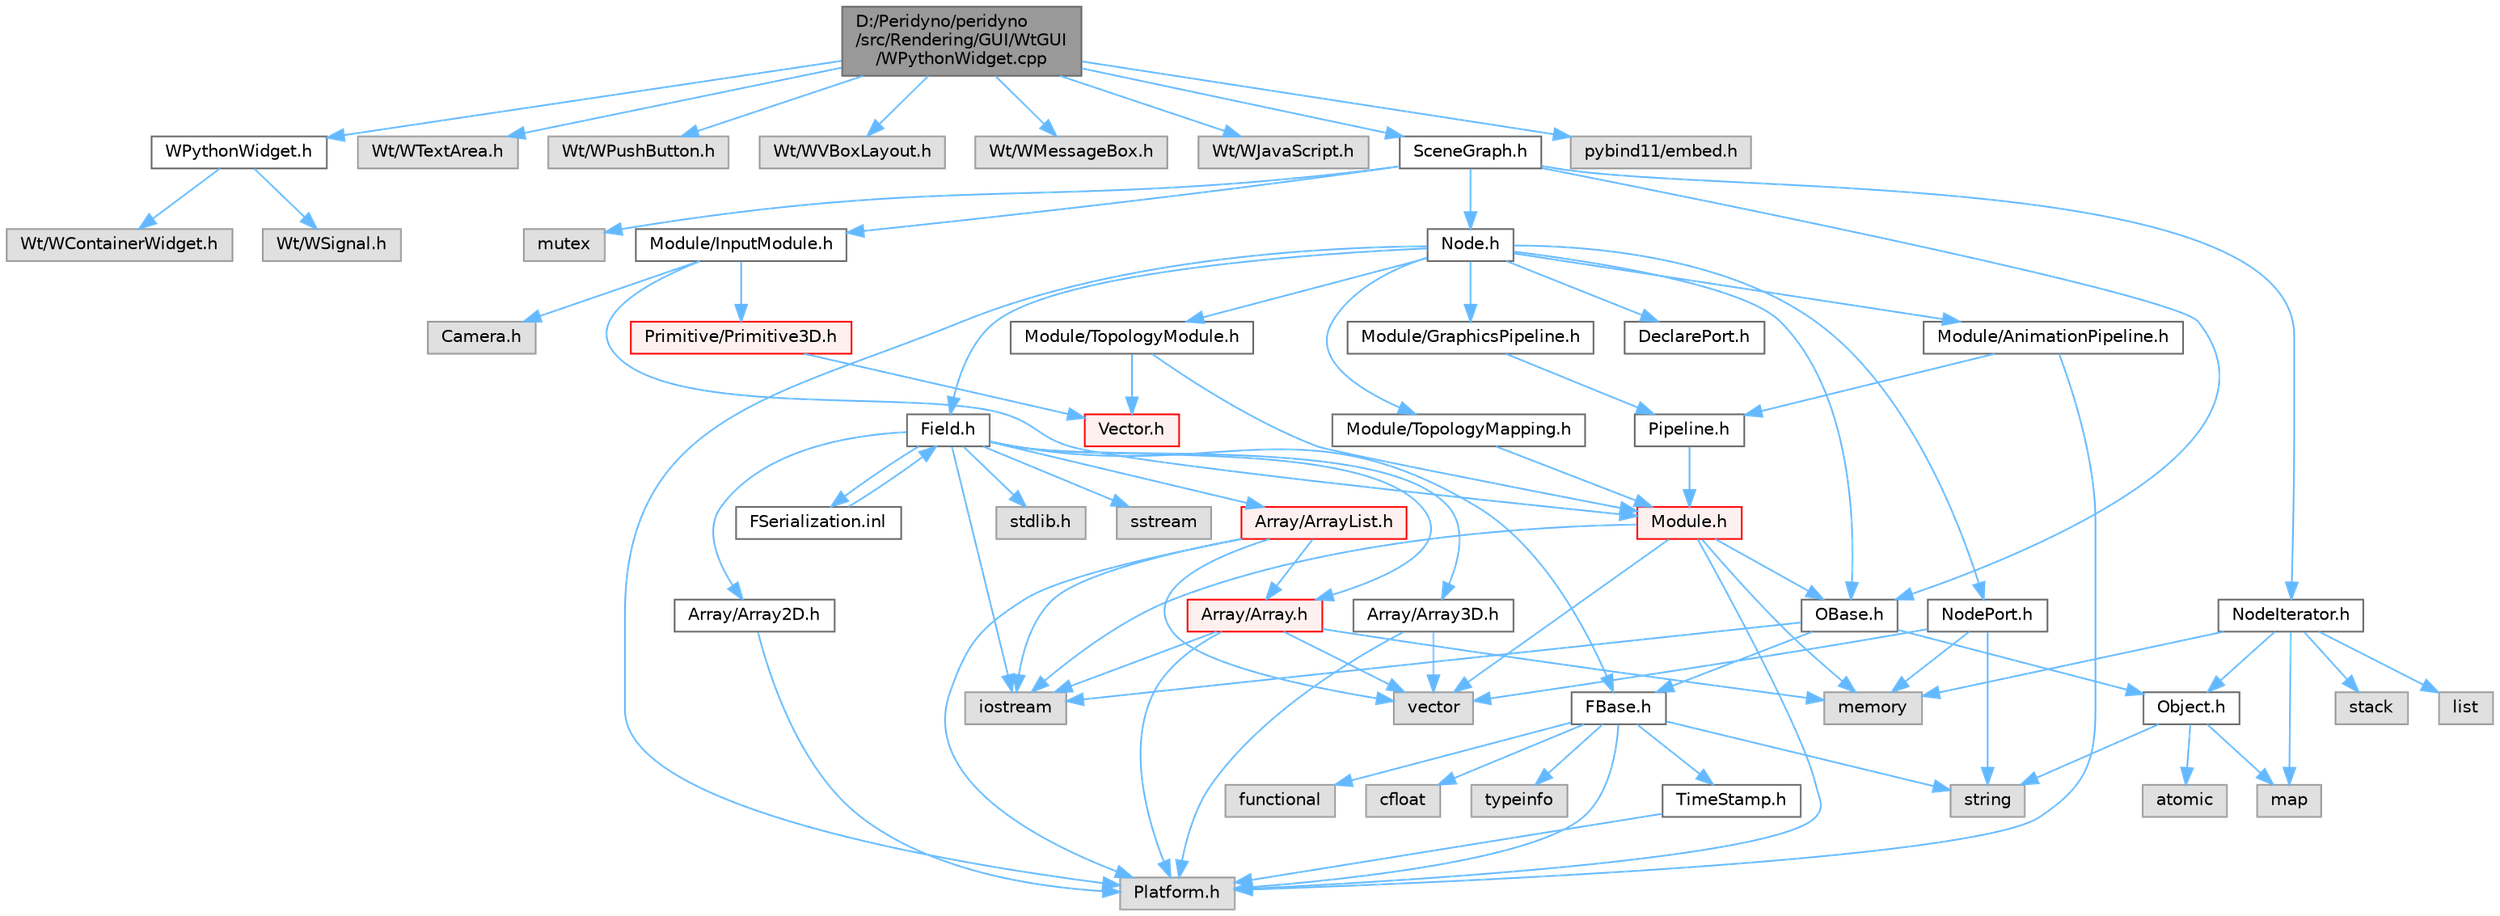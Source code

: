 digraph "D:/Peridyno/peridyno/src/Rendering/GUI/WtGUI/WPythonWidget.cpp"
{
 // LATEX_PDF_SIZE
  bgcolor="transparent";
  edge [fontname=Helvetica,fontsize=10,labelfontname=Helvetica,labelfontsize=10];
  node [fontname=Helvetica,fontsize=10,shape=box,height=0.2,width=0.4];
  Node1 [id="Node000001",label="D:/Peridyno/peridyno\l/src/Rendering/GUI/WtGUI\l/WPythonWidget.cpp",height=0.2,width=0.4,color="gray40", fillcolor="grey60", style="filled", fontcolor="black",tooltip=" "];
  Node1 -> Node2 [id="edge1_Node000001_Node000002",color="steelblue1",style="solid",tooltip=" "];
  Node2 [id="Node000002",label="WPythonWidget.h",height=0.2,width=0.4,color="grey40", fillcolor="white", style="filled",URL="$_w_python_widget_8h.html",tooltip=" "];
  Node2 -> Node3 [id="edge2_Node000002_Node000003",color="steelblue1",style="solid",tooltip=" "];
  Node3 [id="Node000003",label="Wt/WContainerWidget.h",height=0.2,width=0.4,color="grey60", fillcolor="#E0E0E0", style="filled",tooltip=" "];
  Node2 -> Node4 [id="edge3_Node000002_Node000004",color="steelblue1",style="solid",tooltip=" "];
  Node4 [id="Node000004",label="Wt/WSignal.h",height=0.2,width=0.4,color="grey60", fillcolor="#E0E0E0", style="filled",tooltip=" "];
  Node1 -> Node5 [id="edge4_Node000001_Node000005",color="steelblue1",style="solid",tooltip=" "];
  Node5 [id="Node000005",label="Wt/WTextArea.h",height=0.2,width=0.4,color="grey60", fillcolor="#E0E0E0", style="filled",tooltip=" "];
  Node1 -> Node6 [id="edge5_Node000001_Node000006",color="steelblue1",style="solid",tooltip=" "];
  Node6 [id="Node000006",label="Wt/WPushButton.h",height=0.2,width=0.4,color="grey60", fillcolor="#E0E0E0", style="filled",tooltip=" "];
  Node1 -> Node7 [id="edge6_Node000001_Node000007",color="steelblue1",style="solid",tooltip=" "];
  Node7 [id="Node000007",label="Wt/WVBoxLayout.h",height=0.2,width=0.4,color="grey60", fillcolor="#E0E0E0", style="filled",tooltip=" "];
  Node1 -> Node8 [id="edge7_Node000001_Node000008",color="steelblue1",style="solid",tooltip=" "];
  Node8 [id="Node000008",label="Wt/WMessageBox.h",height=0.2,width=0.4,color="grey60", fillcolor="#E0E0E0", style="filled",tooltip=" "];
  Node1 -> Node9 [id="edge8_Node000001_Node000009",color="steelblue1",style="solid",tooltip=" "];
  Node9 [id="Node000009",label="Wt/WJavaScript.h",height=0.2,width=0.4,color="grey60", fillcolor="#E0E0E0", style="filled",tooltip=" "];
  Node1 -> Node10 [id="edge9_Node000001_Node000010",color="steelblue1",style="solid",tooltip=" "];
  Node10 [id="Node000010",label="SceneGraph.h",height=0.2,width=0.4,color="grey40", fillcolor="white", style="filled",URL="$_scene_graph_8h.html",tooltip=" "];
  Node10 -> Node11 [id="edge10_Node000010_Node000011",color="steelblue1",style="solid",tooltip=" "];
  Node11 [id="Node000011",label="OBase.h",height=0.2,width=0.4,color="grey40", fillcolor="white", style="filled",URL="$_o_base_8h.html",tooltip=" "];
  Node11 -> Node12 [id="edge11_Node000011_Node000012",color="steelblue1",style="solid",tooltip=" "];
  Node12 [id="Node000012",label="iostream",height=0.2,width=0.4,color="grey60", fillcolor="#E0E0E0", style="filled",tooltip=" "];
  Node11 -> Node13 [id="edge12_Node000011_Node000013",color="steelblue1",style="solid",tooltip=" "];
  Node13 [id="Node000013",label="FBase.h",height=0.2,width=0.4,color="grey40", fillcolor="white", style="filled",URL="$_f_base_8h.html",tooltip=" "];
  Node13 -> Node14 [id="edge13_Node000013_Node000014",color="steelblue1",style="solid",tooltip=" "];
  Node14 [id="Node000014",label="Platform.h",height=0.2,width=0.4,color="grey60", fillcolor="#E0E0E0", style="filled",tooltip=" "];
  Node13 -> Node15 [id="edge14_Node000013_Node000015",color="steelblue1",style="solid",tooltip=" "];
  Node15 [id="Node000015",label="TimeStamp.h",height=0.2,width=0.4,color="grey40", fillcolor="white", style="filled",URL="$_time_stamp_8h.html",tooltip=" "];
  Node15 -> Node14 [id="edge15_Node000015_Node000014",color="steelblue1",style="solid",tooltip=" "];
  Node13 -> Node16 [id="edge16_Node000013_Node000016",color="steelblue1",style="solid",tooltip=" "];
  Node16 [id="Node000016",label="typeinfo",height=0.2,width=0.4,color="grey60", fillcolor="#E0E0E0", style="filled",tooltip=" "];
  Node13 -> Node17 [id="edge17_Node000013_Node000017",color="steelblue1",style="solid",tooltip=" "];
  Node17 [id="Node000017",label="string",height=0.2,width=0.4,color="grey60", fillcolor="#E0E0E0", style="filled",tooltip=" "];
  Node13 -> Node18 [id="edge18_Node000013_Node000018",color="steelblue1",style="solid",tooltip=" "];
  Node18 [id="Node000018",label="functional",height=0.2,width=0.4,color="grey60", fillcolor="#E0E0E0", style="filled",tooltip=" "];
  Node13 -> Node19 [id="edge19_Node000013_Node000019",color="steelblue1",style="solid",tooltip=" "];
  Node19 [id="Node000019",label="cfloat",height=0.2,width=0.4,color="grey60", fillcolor="#E0E0E0", style="filled",tooltip=" "];
  Node11 -> Node20 [id="edge20_Node000011_Node000020",color="steelblue1",style="solid",tooltip=" "];
  Node20 [id="Node000020",label="Object.h",height=0.2,width=0.4,color="grey40", fillcolor="white", style="filled",URL="$_object_8h.html",tooltip=" "];
  Node20 -> Node17 [id="edge21_Node000020_Node000017",color="steelblue1",style="solid",tooltip=" "];
  Node20 -> Node21 [id="edge22_Node000020_Node000021",color="steelblue1",style="solid",tooltip=" "];
  Node21 [id="Node000021",label="atomic",height=0.2,width=0.4,color="grey60", fillcolor="#E0E0E0", style="filled",tooltip=" "];
  Node20 -> Node22 [id="edge23_Node000020_Node000022",color="steelblue1",style="solid",tooltip=" "];
  Node22 [id="Node000022",label="map",height=0.2,width=0.4,color="grey60", fillcolor="#E0E0E0", style="filled",tooltip=" "];
  Node10 -> Node23 [id="edge24_Node000010_Node000023",color="steelblue1",style="solid",tooltip=" "];
  Node23 [id="Node000023",label="Node.h",height=0.2,width=0.4,color="grey40", fillcolor="white", style="filled",URL="$_node_8h.html",tooltip=" "];
  Node23 -> Node11 [id="edge25_Node000023_Node000011",color="steelblue1",style="solid",tooltip=" "];
  Node23 -> Node24 [id="edge26_Node000023_Node000024",color="steelblue1",style="solid",tooltip=" "];
  Node24 [id="Node000024",label="Field.h",height=0.2,width=0.4,color="grey40", fillcolor="white", style="filled",URL="$_field_8h.html",tooltip=" "];
  Node24 -> Node12 [id="edge27_Node000024_Node000012",color="steelblue1",style="solid",tooltip=" "];
  Node24 -> Node25 [id="edge28_Node000024_Node000025",color="steelblue1",style="solid",tooltip=" "];
  Node25 [id="Node000025",label="stdlib.h",height=0.2,width=0.4,color="grey60", fillcolor="#E0E0E0", style="filled",tooltip=" "];
  Node24 -> Node26 [id="edge29_Node000024_Node000026",color="steelblue1",style="solid",tooltip=" "];
  Node26 [id="Node000026",label="sstream",height=0.2,width=0.4,color="grey60", fillcolor="#E0E0E0", style="filled",tooltip=" "];
  Node24 -> Node13 [id="edge30_Node000024_Node000013",color="steelblue1",style="solid",tooltip=" "];
  Node24 -> Node27 [id="edge31_Node000024_Node000027",color="steelblue1",style="solid",tooltip=" "];
  Node27 [id="Node000027",label="Array/Array.h",height=0.2,width=0.4,color="red", fillcolor="#FFF0F0", style="filled",URL="$_array_8h.html",tooltip=" "];
  Node27 -> Node14 [id="edge32_Node000027_Node000014",color="steelblue1",style="solid",tooltip=" "];
  Node27 -> Node29 [id="edge33_Node000027_Node000029",color="steelblue1",style="solid",tooltip=" "];
  Node29 [id="Node000029",label="vector",height=0.2,width=0.4,color="grey60", fillcolor="#E0E0E0", style="filled",tooltip=" "];
  Node27 -> Node12 [id="edge34_Node000027_Node000012",color="steelblue1",style="solid",tooltip=" "];
  Node27 -> Node31 [id="edge35_Node000027_Node000031",color="steelblue1",style="solid",tooltip=" "];
  Node31 [id="Node000031",label="memory",height=0.2,width=0.4,color="grey60", fillcolor="#E0E0E0", style="filled",tooltip=" "];
  Node24 -> Node33 [id="edge36_Node000024_Node000033",color="steelblue1",style="solid",tooltip=" "];
  Node33 [id="Node000033",label="Array/Array2D.h",height=0.2,width=0.4,color="grey40", fillcolor="white", style="filled",URL="$_array2_d_8h.html",tooltip=" "];
  Node33 -> Node14 [id="edge37_Node000033_Node000014",color="steelblue1",style="solid",tooltip=" "];
  Node24 -> Node34 [id="edge38_Node000024_Node000034",color="steelblue1",style="solid",tooltip=" "];
  Node34 [id="Node000034",label="Array/Array3D.h",height=0.2,width=0.4,color="grey40", fillcolor="white", style="filled",URL="$_array3_d_8h.html",tooltip=" "];
  Node34 -> Node14 [id="edge39_Node000034_Node000014",color="steelblue1",style="solid",tooltip=" "];
  Node34 -> Node29 [id="edge40_Node000034_Node000029",color="steelblue1",style="solid",tooltip=" "];
  Node24 -> Node35 [id="edge41_Node000024_Node000035",color="steelblue1",style="solid",tooltip=" "];
  Node35 [id="Node000035",label="Array/ArrayList.h",height=0.2,width=0.4,color="red", fillcolor="#FFF0F0", style="filled",URL="$_array_list_8h.html",tooltip=" "];
  Node35 -> Node29 [id="edge42_Node000035_Node000029",color="steelblue1",style="solid",tooltip=" "];
  Node35 -> Node12 [id="edge43_Node000035_Node000012",color="steelblue1",style="solid",tooltip=" "];
  Node35 -> Node14 [id="edge44_Node000035_Node000014",color="steelblue1",style="solid",tooltip=" "];
  Node35 -> Node27 [id="edge45_Node000035_Node000027",color="steelblue1",style="solid",tooltip=" "];
  Node24 -> Node76 [id="edge46_Node000024_Node000076",color="steelblue1",style="solid",tooltip=" "];
  Node76 [id="Node000076",label="FSerialization.inl",height=0.2,width=0.4,color="grey40", fillcolor="white", style="filled",URL="$_f_serialization_8inl.html",tooltip=" "];
  Node76 -> Node24 [id="edge47_Node000076_Node000024",color="steelblue1",style="solid",tooltip=" "];
  Node23 -> Node14 [id="edge48_Node000023_Node000014",color="steelblue1",style="solid",tooltip=" "];
  Node23 -> Node77 [id="edge49_Node000023_Node000077",color="steelblue1",style="solid",tooltip=" "];
  Node77 [id="Node000077",label="DeclarePort.h",height=0.2,width=0.4,color="grey40", fillcolor="white", style="filled",URL="$_declare_port_8h.html",tooltip=" "];
  Node23 -> Node78 [id="edge50_Node000023_Node000078",color="steelblue1",style="solid",tooltip=" "];
  Node78 [id="Node000078",label="NodePort.h",height=0.2,width=0.4,color="grey40", fillcolor="white", style="filled",URL="$_node_port_8h.html",tooltip=" "];
  Node78 -> Node17 [id="edge51_Node000078_Node000017",color="steelblue1",style="solid",tooltip=" "];
  Node78 -> Node29 [id="edge52_Node000078_Node000029",color="steelblue1",style="solid",tooltip=" "];
  Node78 -> Node31 [id="edge53_Node000078_Node000031",color="steelblue1",style="solid",tooltip=" "];
  Node23 -> Node79 [id="edge54_Node000023_Node000079",color="steelblue1",style="solid",tooltip=" "];
  Node79 [id="Node000079",label="Module/TopologyModule.h",height=0.2,width=0.4,color="grey40", fillcolor="white", style="filled",URL="$_topology_module_8h.html",tooltip=" "];
  Node79 -> Node40 [id="edge55_Node000079_Node000040",color="steelblue1",style="solid",tooltip=" "];
  Node40 [id="Node000040",label="Vector.h",height=0.2,width=0.4,color="red", fillcolor="#FFF0F0", style="filled",URL="$_vector_8h.html",tooltip=" "];
  Node79 -> Node80 [id="edge56_Node000079_Node000080",color="steelblue1",style="solid",tooltip=" "];
  Node80 [id="Node000080",label="Module.h",height=0.2,width=0.4,color="red", fillcolor="#FFF0F0", style="filled",URL="$_module_8h.html",tooltip=" "];
  Node80 -> Node14 [id="edge57_Node000080_Node000014",color="steelblue1",style="solid",tooltip=" "];
  Node80 -> Node31 [id="edge58_Node000080_Node000031",color="steelblue1",style="solid",tooltip=" "];
  Node80 -> Node29 [id="edge59_Node000080_Node000029",color="steelblue1",style="solid",tooltip=" "];
  Node80 -> Node12 [id="edge60_Node000080_Node000012",color="steelblue1",style="solid",tooltip=" "];
  Node80 -> Node11 [id="edge61_Node000080_Node000011",color="steelblue1",style="solid",tooltip=" "];
  Node23 -> Node100 [id="edge62_Node000023_Node000100",color="steelblue1",style="solid",tooltip=" "];
  Node100 [id="Node000100",label="Module/TopologyMapping.h",height=0.2,width=0.4,color="grey40", fillcolor="white", style="filled",URL="$_topology_mapping_8h.html",tooltip=" "];
  Node100 -> Node80 [id="edge63_Node000100_Node000080",color="steelblue1",style="solid",tooltip=" "];
  Node23 -> Node101 [id="edge64_Node000023_Node000101",color="steelblue1",style="solid",tooltip=" "];
  Node101 [id="Node000101",label="Module/AnimationPipeline.h",height=0.2,width=0.4,color="grey40", fillcolor="white", style="filled",URL="$_animation_pipeline_8h.html",tooltip=" "];
  Node101 -> Node102 [id="edge65_Node000101_Node000102",color="steelblue1",style="solid",tooltip=" "];
  Node102 [id="Node000102",label="Pipeline.h",height=0.2,width=0.4,color="grey40", fillcolor="white", style="filled",URL="$_pipeline_8h.html",tooltip=" "];
  Node102 -> Node80 [id="edge66_Node000102_Node000080",color="steelblue1",style="solid",tooltip=" "];
  Node101 -> Node14 [id="edge67_Node000101_Node000014",color="steelblue1",style="solid",tooltip=" "];
  Node23 -> Node103 [id="edge68_Node000023_Node000103",color="steelblue1",style="solid",tooltip=" "];
  Node103 [id="Node000103",label="Module/GraphicsPipeline.h",height=0.2,width=0.4,color="grey40", fillcolor="white", style="filled",URL="$_graphics_pipeline_8h.html",tooltip=" "];
  Node103 -> Node102 [id="edge69_Node000103_Node000102",color="steelblue1",style="solid",tooltip=" "];
  Node10 -> Node104 [id="edge70_Node000010_Node000104",color="steelblue1",style="solid",tooltip=" "];
  Node104 [id="Node000104",label="NodeIterator.h",height=0.2,width=0.4,color="grey40", fillcolor="white", style="filled",URL="$_node_iterator_8h.html",tooltip=" "];
  Node104 -> Node105 [id="edge71_Node000104_Node000105",color="steelblue1",style="solid",tooltip=" "];
  Node105 [id="Node000105",label="stack",height=0.2,width=0.4,color="grey60", fillcolor="#E0E0E0", style="filled",tooltip=" "];
  Node104 -> Node106 [id="edge72_Node000104_Node000106",color="steelblue1",style="solid",tooltip=" "];
  Node106 [id="Node000106",label="list",height=0.2,width=0.4,color="grey60", fillcolor="#E0E0E0", style="filled",tooltip=" "];
  Node104 -> Node22 [id="edge73_Node000104_Node000022",color="steelblue1",style="solid",tooltip=" "];
  Node104 -> Node31 [id="edge74_Node000104_Node000031",color="steelblue1",style="solid",tooltip=" "];
  Node104 -> Node20 [id="edge75_Node000104_Node000020",color="steelblue1",style="solid",tooltip=" "];
  Node10 -> Node107 [id="edge76_Node000010_Node000107",color="steelblue1",style="solid",tooltip=" "];
  Node107 [id="Node000107",label="Module/InputModule.h",height=0.2,width=0.4,color="grey40", fillcolor="white", style="filled",URL="$_input_module_8h.html",tooltip=" "];
  Node107 -> Node80 [id="edge77_Node000107_Node000080",color="steelblue1",style="solid",tooltip=" "];
  Node107 -> Node108 [id="edge78_Node000107_Node000108",color="steelblue1",style="solid",tooltip=" "];
  Node108 [id="Node000108",label="Camera.h",height=0.2,width=0.4,color="grey60", fillcolor="#E0E0E0", style="filled",tooltip=" "];
  Node107 -> Node109 [id="edge79_Node000107_Node000109",color="steelblue1",style="solid",tooltip=" "];
  Node109 [id="Node000109",label="Primitive/Primitive3D.h",height=0.2,width=0.4,color="red", fillcolor="#FFF0F0", style="filled",URL="$_primitive3_d_8h.html",tooltip=" "];
  Node109 -> Node40 [id="edge80_Node000109_Node000040",color="steelblue1",style="solid",tooltip=" "];
  Node10 -> Node82 [id="edge81_Node000010_Node000082",color="steelblue1",style="solid",tooltip=" "];
  Node82 [id="Node000082",label="mutex",height=0.2,width=0.4,color="grey60", fillcolor="#E0E0E0", style="filled",tooltip=" "];
  Node1 -> Node113 [id="edge82_Node000001_Node000113",color="steelblue1",style="solid",tooltip=" "];
  Node113 [id="Node000113",label="pybind11/embed.h",height=0.2,width=0.4,color="grey60", fillcolor="#E0E0E0", style="filled",tooltip=" "];
}
